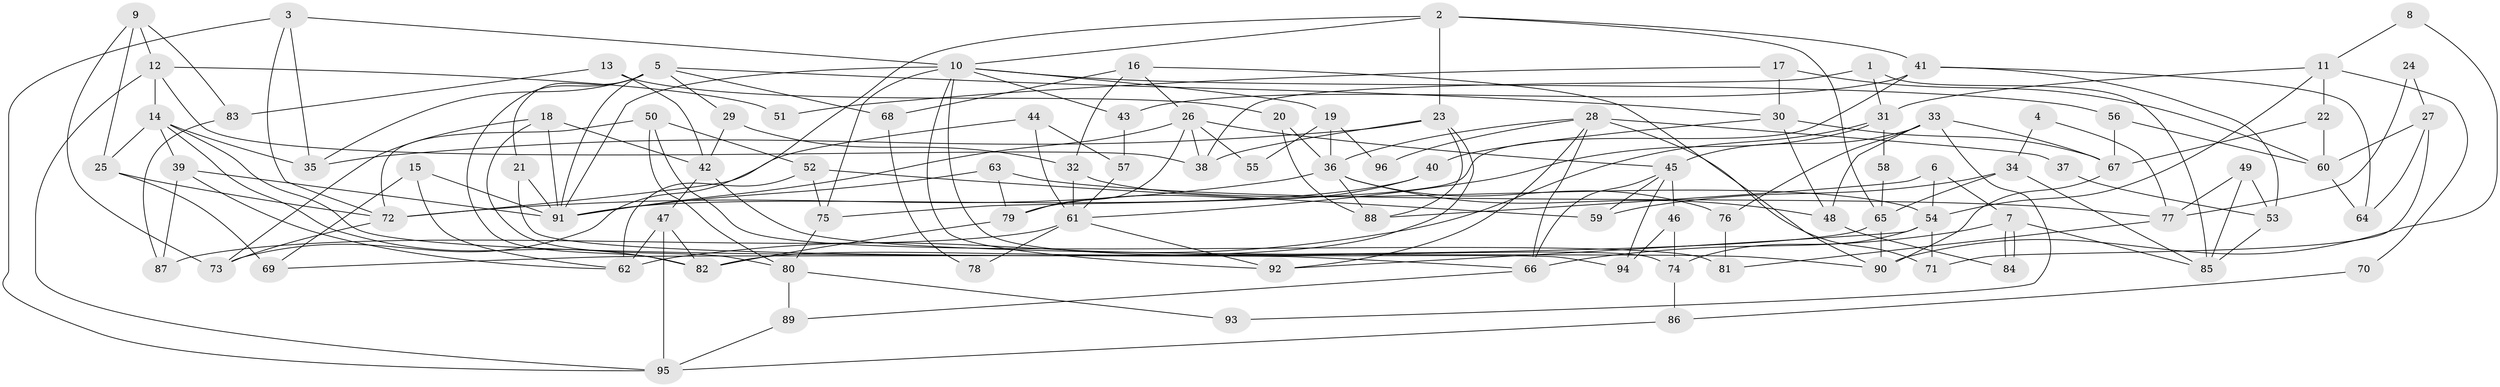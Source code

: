 // Generated by graph-tools (version 1.1) at 2025/50/03/09/25 03:50:12]
// undirected, 96 vertices, 192 edges
graph export_dot {
graph [start="1"]
  node [color=gray90,style=filled];
  1;
  2;
  3;
  4;
  5;
  6;
  7;
  8;
  9;
  10;
  11;
  12;
  13;
  14;
  15;
  16;
  17;
  18;
  19;
  20;
  21;
  22;
  23;
  24;
  25;
  26;
  27;
  28;
  29;
  30;
  31;
  32;
  33;
  34;
  35;
  36;
  37;
  38;
  39;
  40;
  41;
  42;
  43;
  44;
  45;
  46;
  47;
  48;
  49;
  50;
  51;
  52;
  53;
  54;
  55;
  56;
  57;
  58;
  59;
  60;
  61;
  62;
  63;
  64;
  65;
  66;
  67;
  68;
  69;
  70;
  71;
  72;
  73;
  74;
  75;
  76;
  77;
  78;
  79;
  80;
  81;
  82;
  83;
  84;
  85;
  86;
  87;
  88;
  89;
  90;
  91;
  92;
  93;
  94;
  95;
  96;
  1 -- 38;
  1 -- 85;
  1 -- 31;
  2 -- 23;
  2 -- 65;
  2 -- 10;
  2 -- 41;
  2 -- 73;
  3 -- 95;
  3 -- 10;
  3 -- 35;
  3 -- 72;
  4 -- 77;
  4 -- 34;
  5 -- 30;
  5 -- 35;
  5 -- 21;
  5 -- 29;
  5 -- 68;
  5 -- 82;
  5 -- 91;
  6 -- 7;
  6 -- 54;
  6 -- 88;
  7 -- 66;
  7 -- 84;
  7 -- 84;
  7 -- 85;
  8 -- 90;
  8 -- 11;
  9 -- 73;
  9 -- 25;
  9 -- 12;
  9 -- 83;
  10 -- 74;
  10 -- 19;
  10 -- 43;
  10 -- 56;
  10 -- 75;
  10 -- 91;
  10 -- 92;
  11 -- 31;
  11 -- 54;
  11 -- 22;
  11 -- 70;
  12 -- 14;
  12 -- 38;
  12 -- 51;
  12 -- 95;
  13 -- 42;
  13 -- 20;
  13 -- 83;
  14 -- 35;
  14 -- 82;
  14 -- 25;
  14 -- 39;
  14 -- 66;
  15 -- 62;
  15 -- 91;
  15 -- 69;
  16 -- 32;
  16 -- 26;
  16 -- 68;
  16 -- 90;
  17 -- 30;
  17 -- 60;
  17 -- 51;
  18 -- 91;
  18 -- 73;
  18 -- 42;
  18 -- 80;
  19 -- 36;
  19 -- 55;
  19 -- 96;
  20 -- 36;
  20 -- 88;
  21 -- 91;
  21 -- 94;
  22 -- 60;
  22 -- 67;
  23 -- 88;
  23 -- 82;
  23 -- 35;
  23 -- 38;
  24 -- 27;
  24 -- 77;
  25 -- 72;
  25 -- 69;
  26 -- 38;
  26 -- 91;
  26 -- 45;
  26 -- 55;
  26 -- 79;
  27 -- 71;
  27 -- 64;
  27 -- 60;
  28 -- 36;
  28 -- 66;
  28 -- 37;
  28 -- 71;
  28 -- 92;
  28 -- 96;
  29 -- 42;
  29 -- 32;
  30 -- 67;
  30 -- 40;
  30 -- 48;
  31 -- 61;
  31 -- 58;
  31 -- 62;
  32 -- 61;
  32 -- 54;
  33 -- 67;
  33 -- 48;
  33 -- 45;
  33 -- 76;
  33 -- 93;
  34 -- 65;
  34 -- 59;
  34 -- 85;
  36 -- 76;
  36 -- 72;
  36 -- 48;
  36 -- 88;
  37 -- 53;
  39 -- 91;
  39 -- 62;
  39 -- 87;
  40 -- 91;
  40 -- 79;
  41 -- 75;
  41 -- 43;
  41 -- 53;
  41 -- 64;
  42 -- 47;
  42 -- 90;
  43 -- 57;
  44 -- 57;
  44 -- 61;
  44 -- 72;
  45 -- 46;
  45 -- 59;
  45 -- 66;
  45 -- 94;
  46 -- 94;
  46 -- 74;
  47 -- 62;
  47 -- 95;
  47 -- 82;
  48 -- 84;
  49 -- 85;
  49 -- 53;
  49 -- 77;
  50 -- 72;
  50 -- 52;
  50 -- 80;
  50 -- 81;
  52 -- 62;
  52 -- 75;
  52 -- 59;
  53 -- 85;
  54 -- 92;
  54 -- 71;
  54 -- 74;
  56 -- 67;
  56 -- 60;
  57 -- 61;
  58 -- 65;
  60 -- 64;
  61 -- 92;
  61 -- 87;
  61 -- 78;
  63 -- 79;
  63 -- 91;
  63 -- 77;
  65 -- 90;
  65 -- 69;
  66 -- 89;
  67 -- 90;
  68 -- 78;
  70 -- 86;
  72 -- 73;
  74 -- 86;
  75 -- 80;
  76 -- 81;
  77 -- 81;
  79 -- 82;
  80 -- 89;
  80 -- 93;
  83 -- 87;
  86 -- 95;
  89 -- 95;
}
